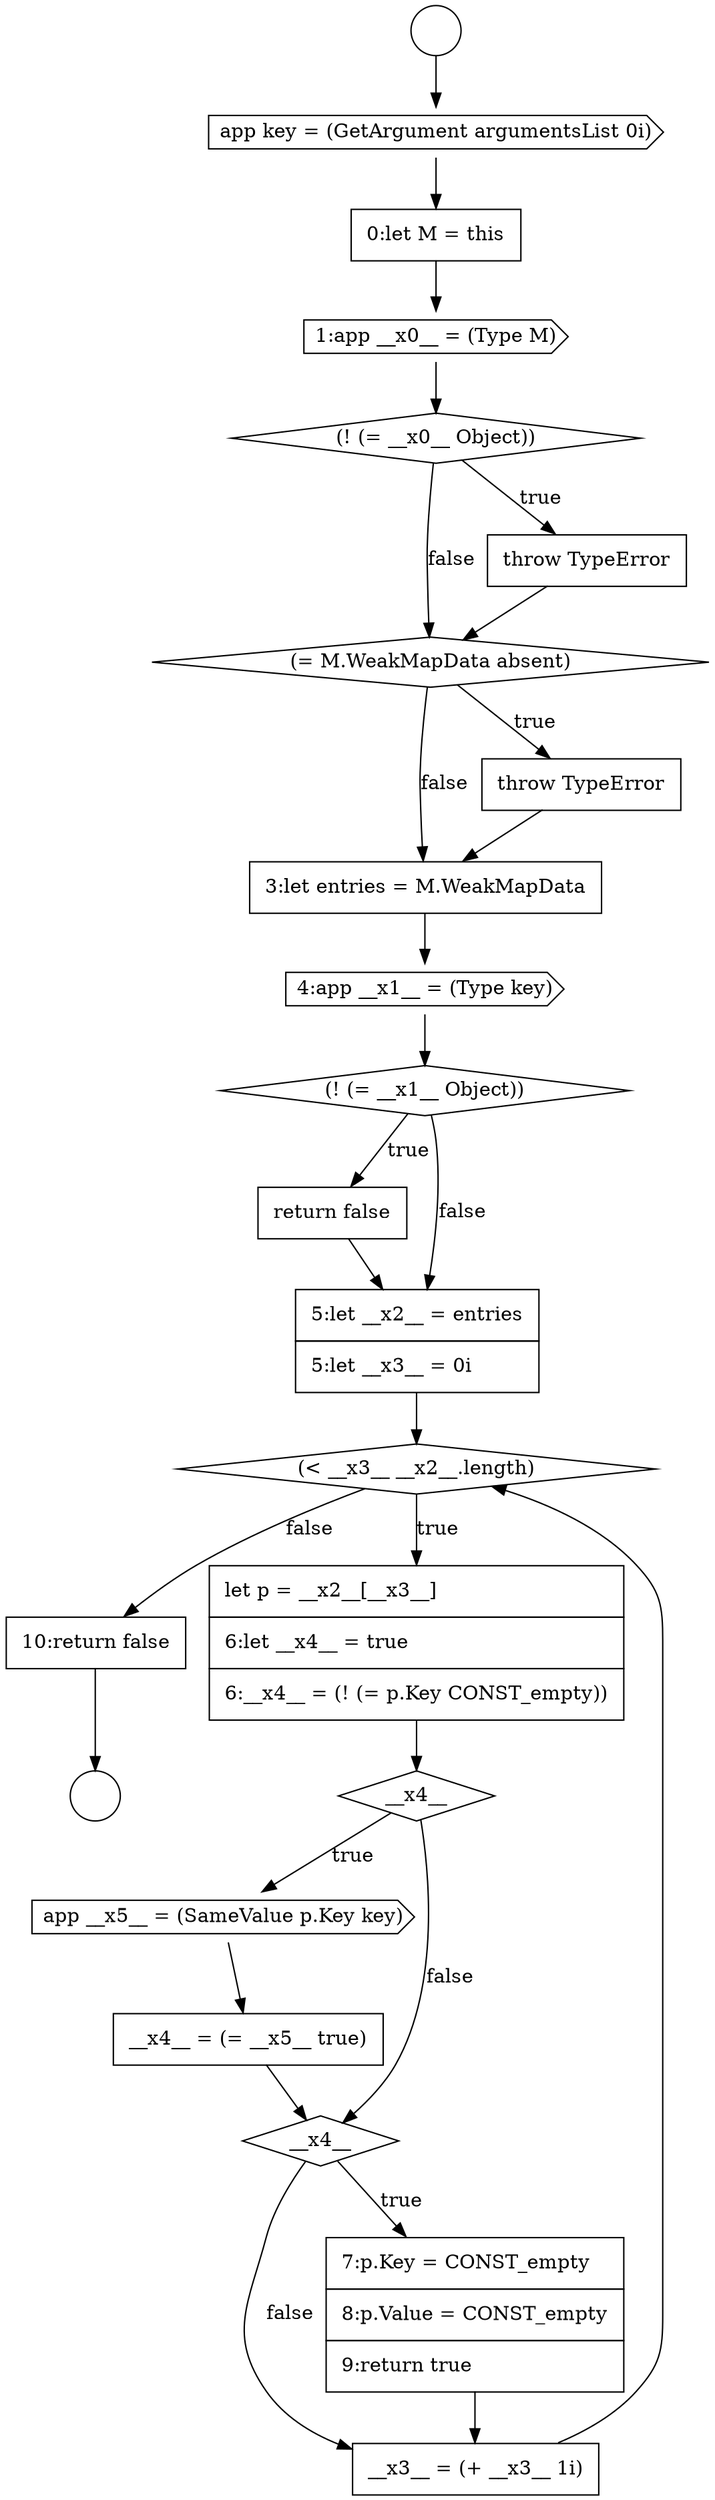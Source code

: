 digraph {
  node15222 [shape=none, margin=0, label=<<font color="black">
    <table border="0" cellborder="1" cellspacing="0" cellpadding="10">
      <tr><td align="left">3:let entries = M.WeakMapData</td></tr>
    </table>
  </font>> color="black" fillcolor="white" style=filled]
  node15217 [shape=cds, label=<<font color="black">1:app __x0__ = (Type M)</font>> color="black" fillcolor="white" style=filled]
  node15214 [shape=circle label=" " color="black" fillcolor="white" style=filled]
  node15225 [shape=none, margin=0, label=<<font color="black">
    <table border="0" cellborder="1" cellspacing="0" cellpadding="10">
      <tr><td align="left">return false</td></tr>
    </table>
  </font>> color="black" fillcolor="white" style=filled]
  node15235 [shape=none, margin=0, label=<<font color="black">
    <table border="0" cellborder="1" cellspacing="0" cellpadding="10">
      <tr><td align="left">10:return false</td></tr>
    </table>
  </font>> color="black" fillcolor="white" style=filled]
  node15221 [shape=none, margin=0, label=<<font color="black">
    <table border="0" cellborder="1" cellspacing="0" cellpadding="10">
      <tr><td align="left">throw TypeError</td></tr>
    </table>
  </font>> color="black" fillcolor="white" style=filled]
  node15215 [shape=cds, label=<<font color="black">app key = (GetArgument argumentsList 0i)</font>> color="black" fillcolor="white" style=filled]
  node15226 [shape=none, margin=0, label=<<font color="black">
    <table border="0" cellborder="1" cellspacing="0" cellpadding="10">
      <tr><td align="left">5:let __x2__ = entries</td></tr>
      <tr><td align="left">5:let __x3__ = 0i</td></tr>
    </table>
  </font>> color="black" fillcolor="white" style=filled]
  node15224 [shape=diamond, label=<<font color="black">(! (= __x1__ Object))</font>> color="black" fillcolor="white" style=filled]
  node15227 [shape=diamond, label=<<font color="black">(&lt; __x3__ __x2__.length)</font>> color="black" fillcolor="white" style=filled]
  node15220 [shape=diamond, label=<<font color="black">(= M.WeakMapData absent)</font>> color="black" fillcolor="white" style=filled]
  node15223 [shape=cds, label=<<font color="black">4:app __x1__ = (Type key)</font>> color="black" fillcolor="white" style=filled]
  node15228 [shape=none, margin=0, label=<<font color="black">
    <table border="0" cellborder="1" cellspacing="0" cellpadding="10">
      <tr><td align="left">let p = __x2__[__x3__]</td></tr>
      <tr><td align="left">6:let __x4__ = true</td></tr>
      <tr><td align="left">6:__x4__ = (! (= p.Key CONST_empty))</td></tr>
    </table>
  </font>> color="black" fillcolor="white" style=filled]
  node15218 [shape=diamond, label=<<font color="black">(! (= __x0__ Object))</font>> color="black" fillcolor="white" style=filled]
  node15230 [shape=cds, label=<<font color="black">app __x5__ = (SameValue p.Key key)</font>> color="black" fillcolor="white" style=filled]
  node15213 [shape=circle label=" " color="black" fillcolor="white" style=filled]
  node15219 [shape=none, margin=0, label=<<font color="black">
    <table border="0" cellborder="1" cellspacing="0" cellpadding="10">
      <tr><td align="left">throw TypeError</td></tr>
    </table>
  </font>> color="black" fillcolor="white" style=filled]
  node15229 [shape=diamond, label=<<font color="black">__x4__</font>> color="black" fillcolor="white" style=filled]
  node15231 [shape=none, margin=0, label=<<font color="black">
    <table border="0" cellborder="1" cellspacing="0" cellpadding="10">
      <tr><td align="left">__x4__ = (= __x5__ true)</td></tr>
    </table>
  </font>> color="black" fillcolor="white" style=filled]
  node15234 [shape=none, margin=0, label=<<font color="black">
    <table border="0" cellborder="1" cellspacing="0" cellpadding="10">
      <tr><td align="left">__x3__ = (+ __x3__ 1i)</td></tr>
    </table>
  </font>> color="black" fillcolor="white" style=filled]
  node15232 [shape=diamond, label=<<font color="black">__x4__</font>> color="black" fillcolor="white" style=filled]
  node15233 [shape=none, margin=0, label=<<font color="black">
    <table border="0" cellborder="1" cellspacing="0" cellpadding="10">
      <tr><td align="left">7:p.Key = CONST_empty</td></tr>
      <tr><td align="left">8:p.Value = CONST_empty</td></tr>
      <tr><td align="left">9:return true</td></tr>
    </table>
  </font>> color="black" fillcolor="white" style=filled]
  node15216 [shape=none, margin=0, label=<<font color="black">
    <table border="0" cellborder="1" cellspacing="0" cellpadding="10">
      <tr><td align="left">0:let M = this</td></tr>
    </table>
  </font>> color="black" fillcolor="white" style=filled]
  node15213 -> node15215 [ color="black"]
  node15232 -> node15233 [label=<<font color="black">true</font>> color="black"]
  node15232 -> node15234 [label=<<font color="black">false</font>> color="black"]
  node15225 -> node15226 [ color="black"]
  node15227 -> node15228 [label=<<font color="black">true</font>> color="black"]
  node15227 -> node15235 [label=<<font color="black">false</font>> color="black"]
  node15221 -> node15222 [ color="black"]
  node15224 -> node15225 [label=<<font color="black">true</font>> color="black"]
  node15224 -> node15226 [label=<<font color="black">false</font>> color="black"]
  node15223 -> node15224 [ color="black"]
  node15218 -> node15219 [label=<<font color="black">true</font>> color="black"]
  node15218 -> node15220 [label=<<font color="black">false</font>> color="black"]
  node15231 -> node15232 [ color="black"]
  node15219 -> node15220 [ color="black"]
  node15216 -> node15217 [ color="black"]
  node15217 -> node15218 [ color="black"]
  node15229 -> node15230 [label=<<font color="black">true</font>> color="black"]
  node15229 -> node15232 [label=<<font color="black">false</font>> color="black"]
  node15234 -> node15227 [ color="black"]
  node15220 -> node15221 [label=<<font color="black">true</font>> color="black"]
  node15220 -> node15222 [label=<<font color="black">false</font>> color="black"]
  node15235 -> node15214 [ color="black"]
  node15222 -> node15223 [ color="black"]
  node15228 -> node15229 [ color="black"]
  node15215 -> node15216 [ color="black"]
  node15230 -> node15231 [ color="black"]
  node15226 -> node15227 [ color="black"]
  node15233 -> node15234 [ color="black"]
}
